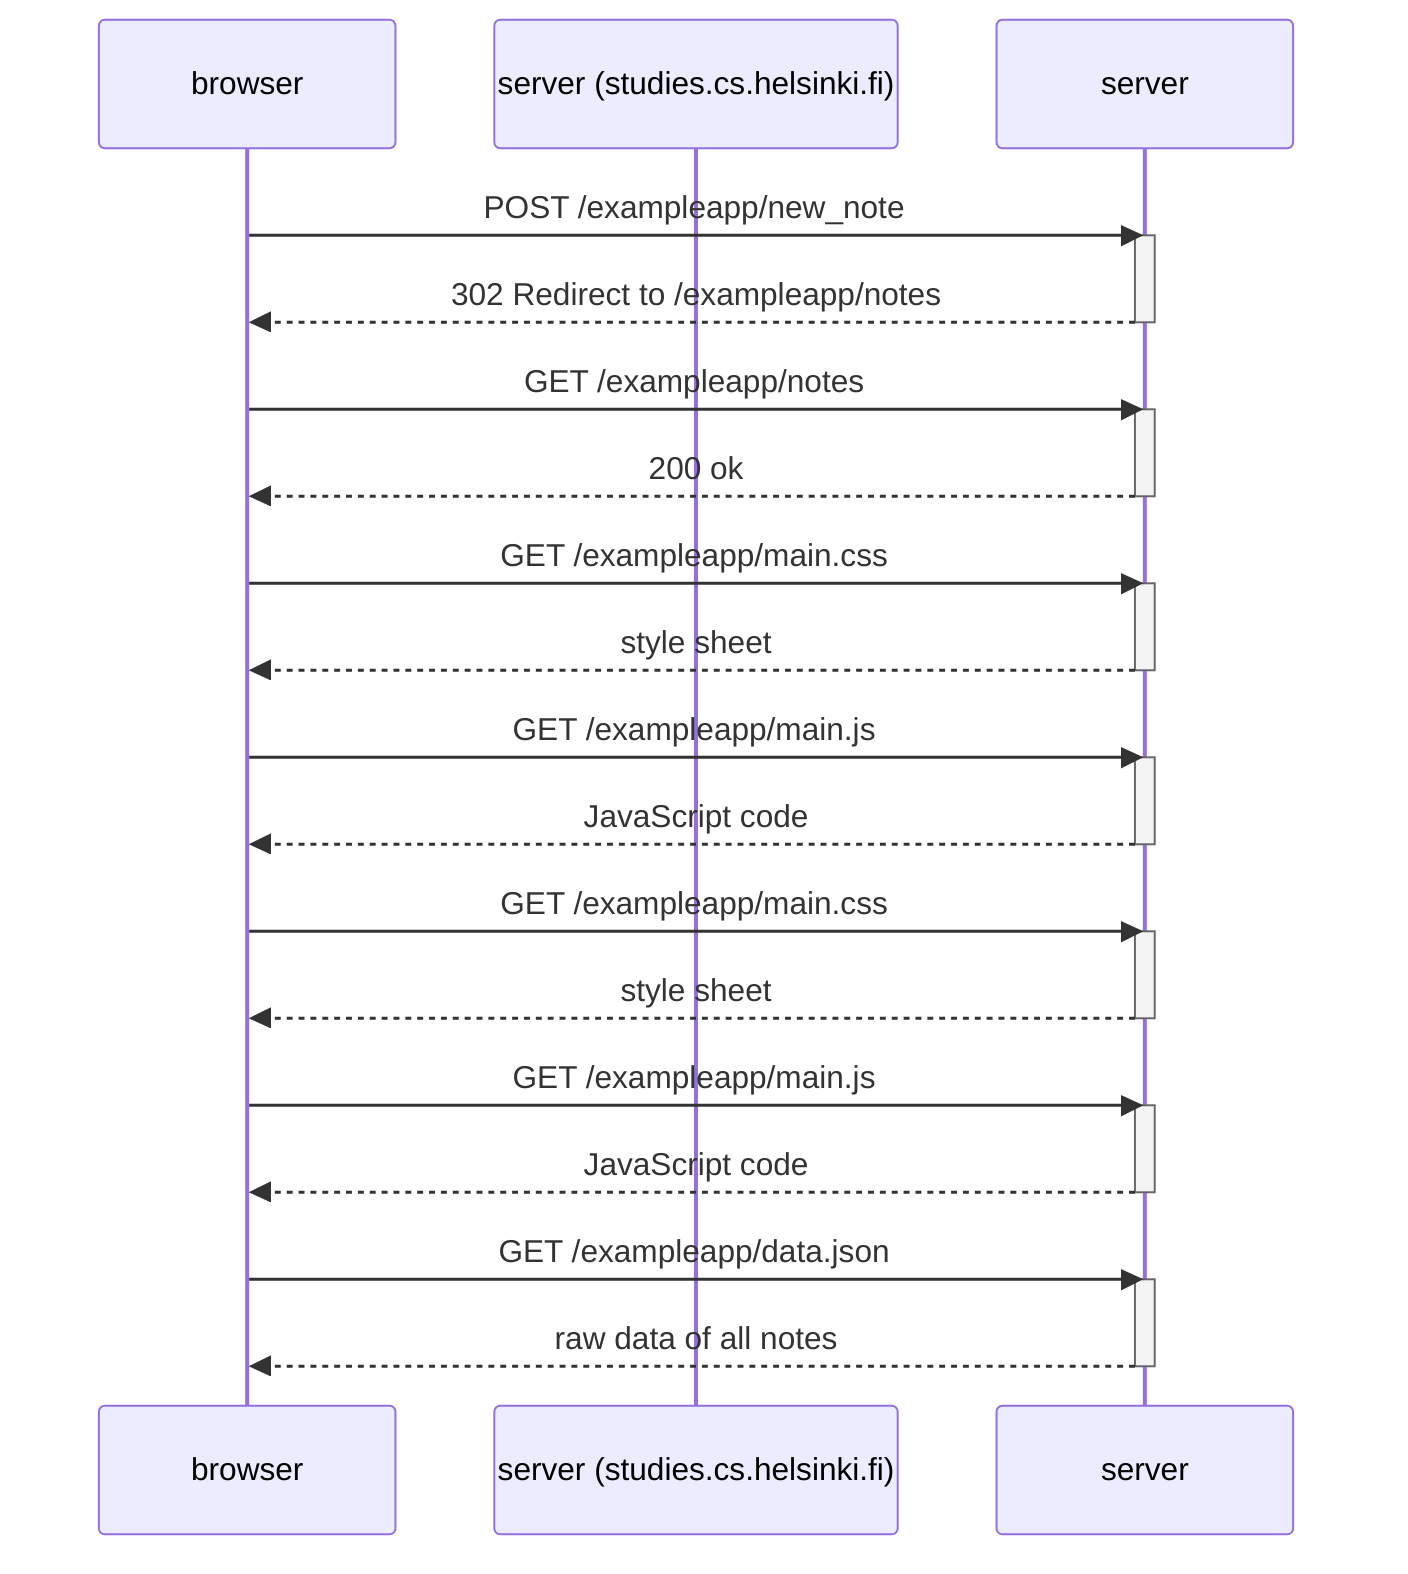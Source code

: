 sequenceDiagram
    participant browser
    participant server (studies.cs.helsinki.fi)
 
    browser->>server: POST /exampleapp/new_note
    activate server
    server-->>browser: 302 Redirect to /exampleapp/notes
    deactivate server

    browser->>server: GET /exampleapp/notes
    activate server
    server-->> browser: 200 ok
    deactivate server

    browser->>server: GET /exampleapp/main.css
    activate server
    server-->> browser: style sheet
    deactivate server

    browser->>server: GET /exampleapp/main.js
    activate server
    server-->> browser: JavaScript code
    deactivate server

    browser->>server: GET /exampleapp/main.css
    activate server
    server-->> browser: style sheet
    deactivate server

    browser->>server: GET /exampleapp/main.js
    activate server
    server-->> browser: JavaScript code
    deactivate server

    browser->>server: GET /exampleapp/data.json
    activate server
    server-->> browser: raw data of all notes
    deactivate server